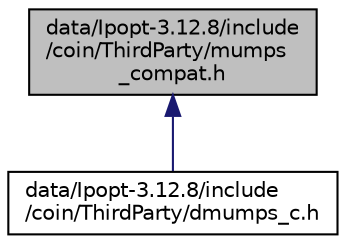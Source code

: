 digraph "data/Ipopt-3.12.8/include/coin/ThirdParty/mumps_compat.h"
{
  edge [fontname="Helvetica",fontsize="10",labelfontname="Helvetica",labelfontsize="10"];
  node [fontname="Helvetica",fontsize="10",shape=record];
  Node1 [label="data/Ipopt-3.12.8/include\l/coin/ThirdParty/mumps\l_compat.h",height=0.2,width=0.4,color="black", fillcolor="grey75", style="filled" fontcolor="black"];
  Node1 -> Node2 [dir="back",color="midnightblue",fontsize="10",style="solid",fontname="Helvetica"];
  Node2 [label="data/Ipopt-3.12.8/include\l/coin/ThirdParty/dmumps_c.h",height=0.2,width=0.4,color="black", fillcolor="white", style="filled",URL="$include_2coin_2ThirdParty_2dmumps__c_8h.html"];
}
